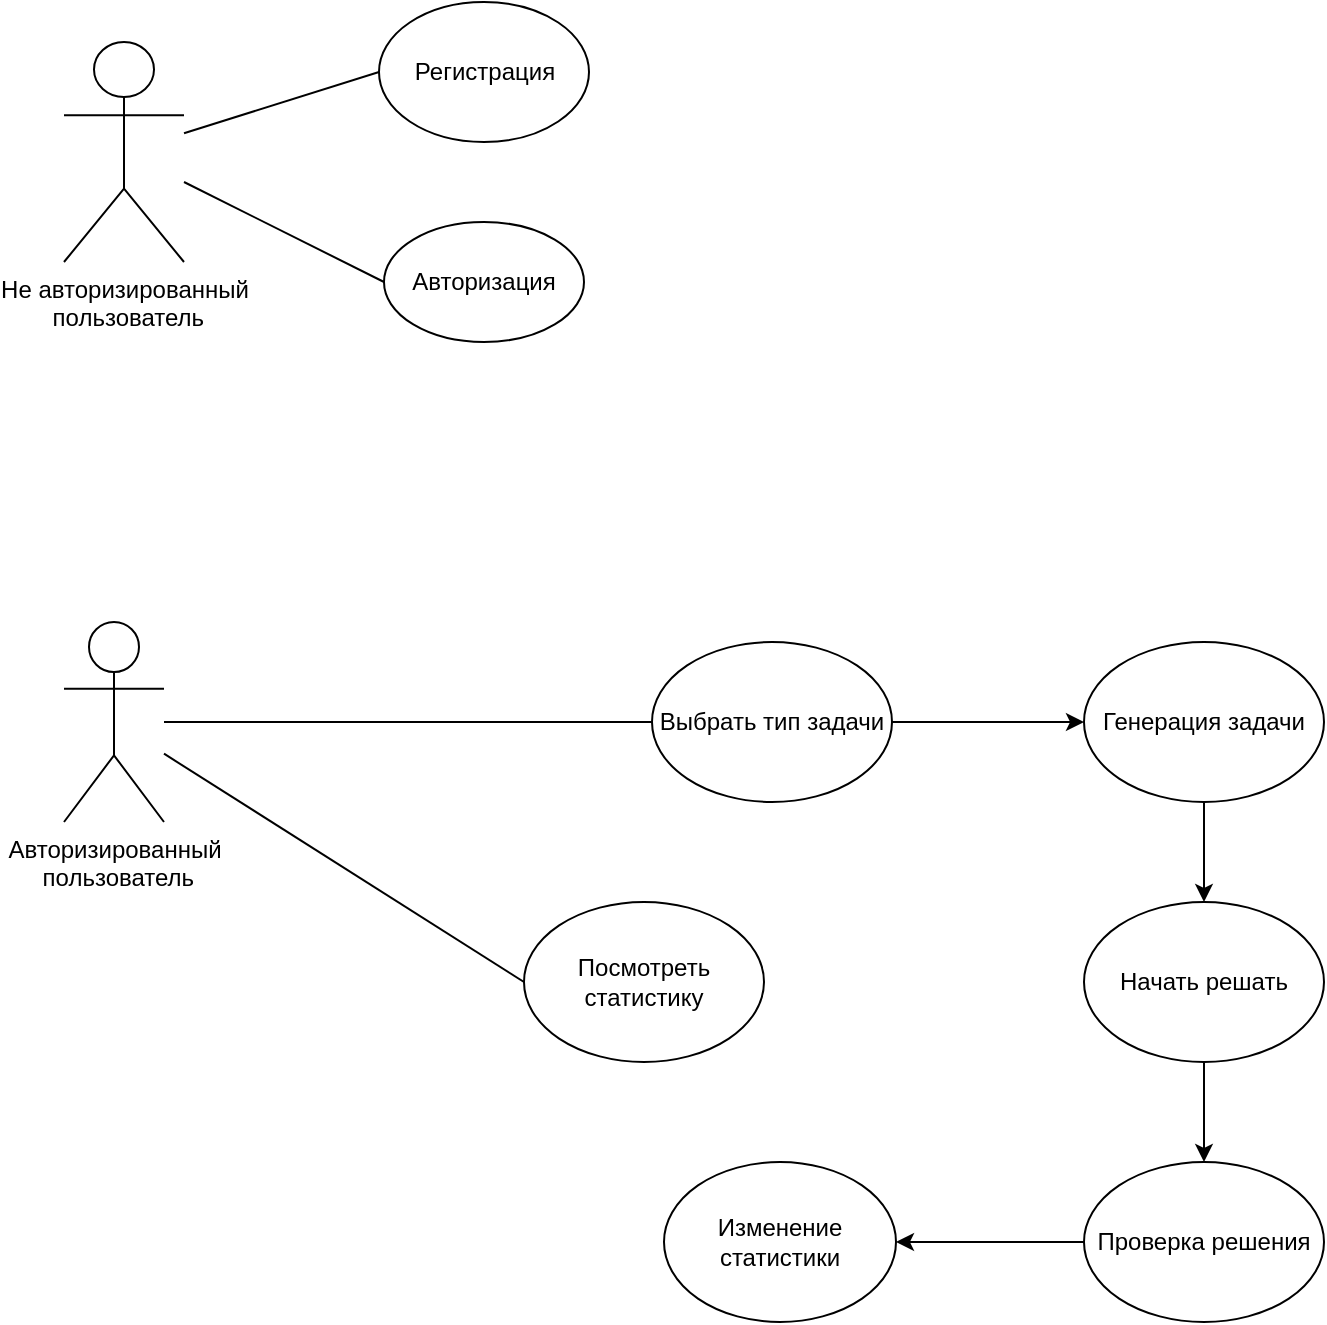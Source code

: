 <mxfile version="17.4.0" type="github">
  <diagram id="wgwwSIiZGT3R6JuxHkyF" name="Page-1">
    <mxGraphModel dx="2062" dy="800" grid="1" gridSize="10" guides="1" tooltips="1" connect="1" arrows="1" fold="1" page="1" pageScale="1" pageWidth="827" pageHeight="1169" math="0" shadow="0">
      <root>
        <mxCell id="0" />
        <mxCell id="1" parent="0" />
        <mxCell id="Jz0GT0_iuqn3jo_b6JLQ-1" value="Авторизация" style="ellipse;whiteSpace=wrap;html=1;" vertex="1" parent="1">
          <mxGeometry x="220" y="150" width="100" height="60" as="geometry" />
        </mxCell>
        <mxCell id="Jz0GT0_iuqn3jo_b6JLQ-2" value="Регистрация" style="ellipse;whiteSpace=wrap;html=1;" vertex="1" parent="1">
          <mxGeometry x="217.5" y="40" width="105" height="70" as="geometry" />
        </mxCell>
        <mxCell id="Jz0GT0_iuqn3jo_b6JLQ-3" value="" style="endArrow=none;html=1;rounded=0;entryX=0;entryY=0.5;entryDx=0;entryDy=0;" edge="1" parent="1" source="Jz0GT0_iuqn3jo_b6JLQ-5" target="Jz0GT0_iuqn3jo_b6JLQ-2">
          <mxGeometry width="50" height="50" relative="1" as="geometry">
            <mxPoint x="510" y="-40" as="sourcePoint" />
            <mxPoint x="560" y="-90" as="targetPoint" />
          </mxGeometry>
        </mxCell>
        <mxCell id="Jz0GT0_iuqn3jo_b6JLQ-4" value="" style="endArrow=none;html=1;rounded=0;entryX=0;entryY=0.5;entryDx=0;entryDy=0;" edge="1" parent="1" source="Jz0GT0_iuqn3jo_b6JLQ-5" target="Jz0GT0_iuqn3jo_b6JLQ-1">
          <mxGeometry width="50" height="50" relative="1" as="geometry">
            <mxPoint x="140" y="-330" as="sourcePoint" />
            <mxPoint x="560" y="-90" as="targetPoint" />
          </mxGeometry>
        </mxCell>
        <mxCell id="Jz0GT0_iuqn3jo_b6JLQ-5" value="Не авторизированный&lt;br&gt;&amp;nbsp;пользователь" style="shape=umlActor;verticalLabelPosition=bottom;verticalAlign=top;html=1;outlineConnect=0;" vertex="1" parent="1">
          <mxGeometry x="60" y="60" width="60" height="110" as="geometry" />
        </mxCell>
        <mxCell id="Jz0GT0_iuqn3jo_b6JLQ-6" value="Авторизированный&lt;br&gt;&amp;nbsp;пользователь" style="shape=umlActor;verticalLabelPosition=bottom;verticalAlign=top;html=1;outlineConnect=0;" vertex="1" parent="1">
          <mxGeometry x="60" y="350" width="50" height="100" as="geometry" />
        </mxCell>
        <mxCell id="Jz0GT0_iuqn3jo_b6JLQ-7" value="Выбрать тип задачи" style="ellipse;whiteSpace=wrap;html=1;" vertex="1" parent="1">
          <mxGeometry x="354" y="360" width="120" height="80" as="geometry" />
        </mxCell>
        <mxCell id="Jz0GT0_iuqn3jo_b6JLQ-8" value="" style="endArrow=none;html=1;rounded=0;entryX=0;entryY=0.5;entryDx=0;entryDy=0;" edge="1" parent="1" source="Jz0GT0_iuqn3jo_b6JLQ-6" target="Jz0GT0_iuqn3jo_b6JLQ-7">
          <mxGeometry width="50" height="50" relative="1" as="geometry">
            <mxPoint x="120" y="420" as="sourcePoint" />
            <mxPoint x="430" y="620" as="targetPoint" />
          </mxGeometry>
        </mxCell>
        <mxCell id="Jz0GT0_iuqn3jo_b6JLQ-9" value="Начать решать" style="ellipse;whiteSpace=wrap;html=1;" vertex="1" parent="1">
          <mxGeometry x="570" y="490" width="120" height="80" as="geometry" />
        </mxCell>
        <mxCell id="Jz0GT0_iuqn3jo_b6JLQ-10" value="Посмотреть статистику" style="ellipse;whiteSpace=wrap;html=1;" vertex="1" parent="1">
          <mxGeometry x="290" y="490" width="120" height="80" as="geometry" />
        </mxCell>
        <mxCell id="Jz0GT0_iuqn3jo_b6JLQ-11" value="" style="endArrow=none;html=1;rounded=0;entryX=0;entryY=0.5;entryDx=0;entryDy=0;" edge="1" parent="1" source="Jz0GT0_iuqn3jo_b6JLQ-6" target="Jz0GT0_iuqn3jo_b6JLQ-10">
          <mxGeometry width="50" height="50" relative="1" as="geometry">
            <mxPoint x="430" y="640" as="sourcePoint" />
            <mxPoint x="480" y="590" as="targetPoint" />
          </mxGeometry>
        </mxCell>
        <mxCell id="Jz0GT0_iuqn3jo_b6JLQ-13" value="Генерация задачи" style="ellipse;whiteSpace=wrap;html=1;" vertex="1" parent="1">
          <mxGeometry x="570" y="360" width="120" height="80" as="geometry" />
        </mxCell>
        <mxCell id="Jz0GT0_iuqn3jo_b6JLQ-14" value="" style="endArrow=classic;html=1;rounded=0;exitX=0.5;exitY=1;exitDx=0;exitDy=0;entryX=0.5;entryY=0;entryDx=0;entryDy=0;" edge="1" parent="1" source="Jz0GT0_iuqn3jo_b6JLQ-13" target="Jz0GT0_iuqn3jo_b6JLQ-9">
          <mxGeometry width="50" height="50" relative="1" as="geometry">
            <mxPoint x="440" y="630" as="sourcePoint" />
            <mxPoint x="490" y="580" as="targetPoint" />
          </mxGeometry>
        </mxCell>
        <mxCell id="Jz0GT0_iuqn3jo_b6JLQ-15" value="Проверка решения" style="ellipse;whiteSpace=wrap;html=1;" vertex="1" parent="1">
          <mxGeometry x="570" y="620" width="120" height="80" as="geometry" />
        </mxCell>
        <mxCell id="Jz0GT0_iuqn3jo_b6JLQ-16" value="" style="endArrow=classic;html=1;rounded=0;exitX=0.5;exitY=1;exitDx=0;exitDy=0;entryX=0.5;entryY=0;entryDx=0;entryDy=0;" edge="1" parent="1" source="Jz0GT0_iuqn3jo_b6JLQ-9" target="Jz0GT0_iuqn3jo_b6JLQ-15">
          <mxGeometry width="50" height="50" relative="1" as="geometry">
            <mxPoint x="400" y="670" as="sourcePoint" />
            <mxPoint x="450" y="620" as="targetPoint" />
          </mxGeometry>
        </mxCell>
        <mxCell id="Jz0GT0_iuqn3jo_b6JLQ-17" value="Изменение статистики" style="ellipse;whiteSpace=wrap;html=1;" vertex="1" parent="1">
          <mxGeometry x="360" y="620" width="116" height="80" as="geometry" />
        </mxCell>
        <mxCell id="Jz0GT0_iuqn3jo_b6JLQ-18" value="" style="endArrow=classic;html=1;rounded=0;exitX=0;exitY=0.5;exitDx=0;exitDy=0;entryX=1;entryY=0.5;entryDx=0;entryDy=0;" edge="1" parent="1" source="Jz0GT0_iuqn3jo_b6JLQ-15" target="Jz0GT0_iuqn3jo_b6JLQ-17">
          <mxGeometry width="50" height="50" relative="1" as="geometry">
            <mxPoint x="400" y="660" as="sourcePoint" />
            <mxPoint x="450" y="610" as="targetPoint" />
          </mxGeometry>
        </mxCell>
        <mxCell id="Jz0GT0_iuqn3jo_b6JLQ-21" value="" style="endArrow=classic;html=1;rounded=0;exitX=1;exitY=0.5;exitDx=0;exitDy=0;entryX=0;entryY=0.5;entryDx=0;entryDy=0;" edge="1" parent="1" source="Jz0GT0_iuqn3jo_b6JLQ-7" target="Jz0GT0_iuqn3jo_b6JLQ-13">
          <mxGeometry width="50" height="50" relative="1" as="geometry">
            <mxPoint x="510" y="350" as="sourcePoint" />
            <mxPoint x="510" y="400" as="targetPoint" />
          </mxGeometry>
        </mxCell>
      </root>
    </mxGraphModel>
  </diagram>
</mxfile>
